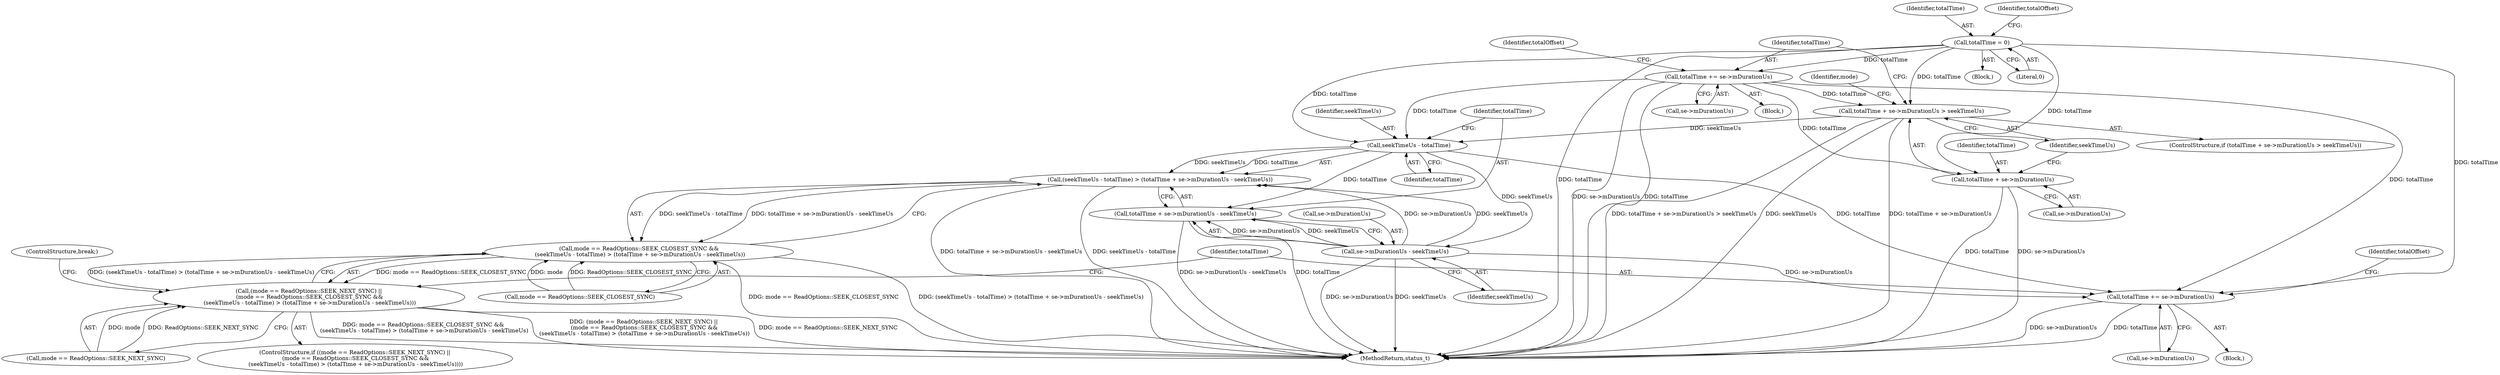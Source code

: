 digraph "0_Android_5403587a74aee2fb57076528c3927851531c8afb@pointer" {
"1000207" [label="(Call,totalTime += se->mDurationUs)"];
"1000141" [label="(Call,totalTime = 0)"];
"1000167" [label="(Call,totalTime + se->mDurationUs > seekTimeUs)"];
"1000185" [label="(Call,seekTimeUs - totalTime)"];
"1000184" [label="(Call,(seekTimeUs - totalTime) > (totalTime + se->mDurationUs - seekTimeUs))"];
"1000180" [label="(Call,mode == ReadOptions::SEEK_CLOSEST_SYNC &&\n (seekTimeUs - totalTime) > (totalTime + se->mDurationUs - seekTimeUs))"];
"1000176" [label="(Call,(mode == ReadOptions::SEEK_NEXT_SYNC) ||\n (mode == ReadOptions::SEEK_CLOSEST_SYNC &&\n (seekTimeUs - totalTime) > (totalTime + se->mDurationUs - seekTimeUs)))"];
"1000188" [label="(Call,totalTime + se->mDurationUs - seekTimeUs)"];
"1000190" [label="(Call,se->mDurationUs - seekTimeUs)"];
"1000196" [label="(Call,totalTime += se->mDurationUs)"];
"1000168" [label="(Call,totalTime + se->mDurationUs)"];
"1000139" [label="(Block,)"];
"1000166" [label="(ControlStructure,if (totalTime + se->mDurationUs > seekTimeUs))"];
"1000197" [label="(Identifier,totalTime)"];
"1000188" [label="(Call,totalTime + se->mDurationUs - seekTimeUs)"];
"1000175" [label="(ControlStructure,if ((mode == ReadOptions::SEEK_NEXT_SYNC) ||\n (mode == ReadOptions::SEEK_CLOSEST_SYNC &&\n (seekTimeUs - totalTime) > (totalTime + se->mDurationUs - seekTimeUs))))"];
"1000198" [label="(Call,se->mDurationUs)"];
"1000196" [label="(Call,totalTime += se->mDurationUs)"];
"1000942" [label="(MethodReturn,status_t)"];
"1000186" [label="(Identifier,seekTimeUs)"];
"1000191" [label="(Call,se->mDurationUs)"];
"1000177" [label="(Call,mode == ReadOptions::SEEK_NEXT_SYNC)"];
"1000143" [label="(Literal,0)"];
"1000194" [label="(Identifier,seekTimeUs)"];
"1000167" [label="(Call,totalTime + se->mDurationUs > seekTimeUs)"];
"1000180" [label="(Call,mode == ReadOptions::SEEK_CLOSEST_SYNC &&\n (seekTimeUs - totalTime) > (totalTime + se->mDurationUs - seekTimeUs))"];
"1000206" [label="(ControlStructure,break;)"];
"1000213" [label="(Identifier,totalOffset)"];
"1000141" [label="(Call,totalTime = 0)"];
"1000189" [label="(Identifier,totalTime)"];
"1000184" [label="(Call,(seekTimeUs - totalTime) > (totalTime + se->mDurationUs - seekTimeUs))"];
"1000190" [label="(Call,se->mDurationUs - seekTimeUs)"];
"1000142" [label="(Identifier,totalTime)"];
"1000169" [label="(Identifier,totalTime)"];
"1000146" [label="(Identifier,totalOffset)"];
"1000178" [label="(Identifier,mode)"];
"1000207" [label="(Call,totalTime += se->mDurationUs)"];
"1000187" [label="(Identifier,totalTime)"];
"1000168" [label="(Call,totalTime + se->mDurationUs)"];
"1000202" [label="(Identifier,totalOffset)"];
"1000195" [label="(Block,)"];
"1000176" [label="(Call,(mode == ReadOptions::SEEK_NEXT_SYNC) ||\n (mode == ReadOptions::SEEK_CLOSEST_SYNC &&\n (seekTimeUs - totalTime) > (totalTime + se->mDurationUs - seekTimeUs)))"];
"1000170" [label="(Call,se->mDurationUs)"];
"1000173" [label="(Identifier,seekTimeUs)"];
"1000209" [label="(Call,se->mDurationUs)"];
"1000158" [label="(Block,)"];
"1000208" [label="(Identifier,totalTime)"];
"1000185" [label="(Call,seekTimeUs - totalTime)"];
"1000181" [label="(Call,mode == ReadOptions::SEEK_CLOSEST_SYNC)"];
"1000207" -> "1000158"  [label="AST: "];
"1000207" -> "1000209"  [label="CFG: "];
"1000208" -> "1000207"  [label="AST: "];
"1000209" -> "1000207"  [label="AST: "];
"1000213" -> "1000207"  [label="CFG: "];
"1000207" -> "1000942"  [label="DDG: se->mDurationUs"];
"1000207" -> "1000942"  [label="DDG: totalTime"];
"1000207" -> "1000167"  [label="DDG: totalTime"];
"1000207" -> "1000168"  [label="DDG: totalTime"];
"1000207" -> "1000185"  [label="DDG: totalTime"];
"1000207" -> "1000196"  [label="DDG: totalTime"];
"1000141" -> "1000207"  [label="DDG: totalTime"];
"1000141" -> "1000139"  [label="AST: "];
"1000141" -> "1000143"  [label="CFG: "];
"1000142" -> "1000141"  [label="AST: "];
"1000143" -> "1000141"  [label="AST: "];
"1000146" -> "1000141"  [label="CFG: "];
"1000141" -> "1000942"  [label="DDG: totalTime"];
"1000141" -> "1000167"  [label="DDG: totalTime"];
"1000141" -> "1000168"  [label="DDG: totalTime"];
"1000141" -> "1000185"  [label="DDG: totalTime"];
"1000141" -> "1000196"  [label="DDG: totalTime"];
"1000167" -> "1000166"  [label="AST: "];
"1000167" -> "1000173"  [label="CFG: "];
"1000168" -> "1000167"  [label="AST: "];
"1000173" -> "1000167"  [label="AST: "];
"1000178" -> "1000167"  [label="CFG: "];
"1000208" -> "1000167"  [label="CFG: "];
"1000167" -> "1000942"  [label="DDG: totalTime + se->mDurationUs"];
"1000167" -> "1000942"  [label="DDG: totalTime + se->mDurationUs > seekTimeUs"];
"1000167" -> "1000942"  [label="DDG: seekTimeUs"];
"1000167" -> "1000185"  [label="DDG: seekTimeUs"];
"1000185" -> "1000184"  [label="AST: "];
"1000185" -> "1000187"  [label="CFG: "];
"1000186" -> "1000185"  [label="AST: "];
"1000187" -> "1000185"  [label="AST: "];
"1000189" -> "1000185"  [label="CFG: "];
"1000185" -> "1000184"  [label="DDG: seekTimeUs"];
"1000185" -> "1000184"  [label="DDG: totalTime"];
"1000185" -> "1000188"  [label="DDG: totalTime"];
"1000185" -> "1000190"  [label="DDG: seekTimeUs"];
"1000185" -> "1000196"  [label="DDG: totalTime"];
"1000184" -> "1000180"  [label="AST: "];
"1000184" -> "1000188"  [label="CFG: "];
"1000188" -> "1000184"  [label="AST: "];
"1000180" -> "1000184"  [label="CFG: "];
"1000184" -> "1000942"  [label="DDG: totalTime + se->mDurationUs - seekTimeUs"];
"1000184" -> "1000942"  [label="DDG: seekTimeUs - totalTime"];
"1000184" -> "1000180"  [label="DDG: seekTimeUs - totalTime"];
"1000184" -> "1000180"  [label="DDG: totalTime + se->mDurationUs - seekTimeUs"];
"1000190" -> "1000184"  [label="DDG: se->mDurationUs"];
"1000190" -> "1000184"  [label="DDG: seekTimeUs"];
"1000180" -> "1000176"  [label="AST: "];
"1000180" -> "1000181"  [label="CFG: "];
"1000181" -> "1000180"  [label="AST: "];
"1000176" -> "1000180"  [label="CFG: "];
"1000180" -> "1000942"  [label="DDG: (seekTimeUs - totalTime) > (totalTime + se->mDurationUs - seekTimeUs)"];
"1000180" -> "1000942"  [label="DDG: mode == ReadOptions::SEEK_CLOSEST_SYNC"];
"1000180" -> "1000176"  [label="DDG: mode == ReadOptions::SEEK_CLOSEST_SYNC"];
"1000180" -> "1000176"  [label="DDG: (seekTimeUs - totalTime) > (totalTime + se->mDurationUs - seekTimeUs)"];
"1000181" -> "1000180"  [label="DDG: mode"];
"1000181" -> "1000180"  [label="DDG: ReadOptions::SEEK_CLOSEST_SYNC"];
"1000176" -> "1000175"  [label="AST: "];
"1000176" -> "1000177"  [label="CFG: "];
"1000177" -> "1000176"  [label="AST: "];
"1000197" -> "1000176"  [label="CFG: "];
"1000206" -> "1000176"  [label="CFG: "];
"1000176" -> "1000942"  [label="DDG: mode == ReadOptions::SEEK_CLOSEST_SYNC &&\n (seekTimeUs - totalTime) > (totalTime + se->mDurationUs - seekTimeUs)"];
"1000176" -> "1000942"  [label="DDG: (mode == ReadOptions::SEEK_NEXT_SYNC) ||\n (mode == ReadOptions::SEEK_CLOSEST_SYNC &&\n (seekTimeUs - totalTime) > (totalTime + se->mDurationUs - seekTimeUs))"];
"1000176" -> "1000942"  [label="DDG: mode == ReadOptions::SEEK_NEXT_SYNC"];
"1000177" -> "1000176"  [label="DDG: mode"];
"1000177" -> "1000176"  [label="DDG: ReadOptions::SEEK_NEXT_SYNC"];
"1000188" -> "1000190"  [label="CFG: "];
"1000189" -> "1000188"  [label="AST: "];
"1000190" -> "1000188"  [label="AST: "];
"1000188" -> "1000942"  [label="DDG: se->mDurationUs - seekTimeUs"];
"1000188" -> "1000942"  [label="DDG: totalTime"];
"1000190" -> "1000188"  [label="DDG: se->mDurationUs"];
"1000190" -> "1000188"  [label="DDG: seekTimeUs"];
"1000190" -> "1000194"  [label="CFG: "];
"1000191" -> "1000190"  [label="AST: "];
"1000194" -> "1000190"  [label="AST: "];
"1000190" -> "1000942"  [label="DDG: seekTimeUs"];
"1000190" -> "1000942"  [label="DDG: se->mDurationUs"];
"1000190" -> "1000196"  [label="DDG: se->mDurationUs"];
"1000196" -> "1000195"  [label="AST: "];
"1000196" -> "1000198"  [label="CFG: "];
"1000197" -> "1000196"  [label="AST: "];
"1000198" -> "1000196"  [label="AST: "];
"1000202" -> "1000196"  [label="CFG: "];
"1000196" -> "1000942"  [label="DDG: totalTime"];
"1000196" -> "1000942"  [label="DDG: se->mDurationUs"];
"1000168" -> "1000170"  [label="CFG: "];
"1000169" -> "1000168"  [label="AST: "];
"1000170" -> "1000168"  [label="AST: "];
"1000173" -> "1000168"  [label="CFG: "];
"1000168" -> "1000942"  [label="DDG: totalTime"];
"1000168" -> "1000942"  [label="DDG: se->mDurationUs"];
}
